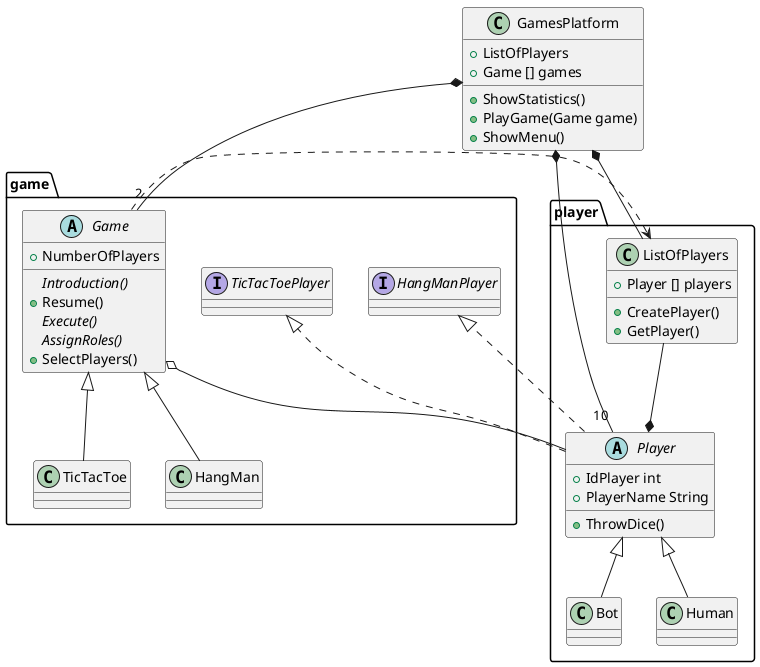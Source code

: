 @startuml


class GamesPlatform {
    +ListOfPlayers
    +ShowStatistics()
    +PlayGame(Game game)
    +Game [] games
    +ShowMenu()
}

package game {

abstract class Game {
    +NumberOfPlayers
    {abstract}Introduction()
    +Resume()
    {abstract}Execute()
    {abstract}AssignRoles()
    +SelectPlayers()
}
class TicTacToe {

}
class HangMan {
    
}
interface HangManPlayer{

}

interface TicTacToePlayer {

}
}


package player {
abstract class Player {
    +IdPlayer int
    +PlayerName String
    +ThrowDice()
}


class ListOfPlayers {
    
    +Player [] players
    +CreatePlayer()
    +GetPlayer()
}

class Bot {

}
class Human {

}

}


GamesPlatform *-- "10" Player
GamesPlatform *-- "2" Game
GamesPlatform *-- ListOfPlayers

Game <|-- TicTacToe
Game <|-- HangMan
Game o--Player
Player <|-- Bot
Player <|-- Human
Player ..|>HangManPlayer
Player ..|>TicTacToePlayer

Game ..> ListOfPlayers

ListOfPlayers --* Player

@enduml